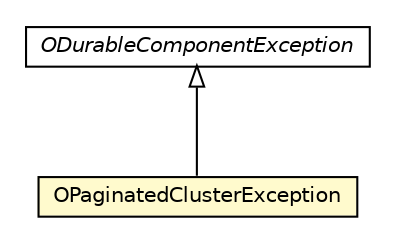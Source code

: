 #!/usr/local/bin/dot
#
# Class diagram 
# Generated by UMLGraph version R5_6-24-gf6e263 (http://www.umlgraph.org/)
#

digraph G {
	edge [fontname="Helvetica",fontsize=10,labelfontname="Helvetica",labelfontsize=10];
	node [fontname="Helvetica",fontsize=10,shape=plaintext];
	nodesep=0.25;
	ranksep=0.5;
	// com.orientechnologies.orient.core.exception.OPaginatedClusterException
	c2748777 [label=<<table title="com.orientechnologies.orient.core.exception.OPaginatedClusterException" border="0" cellborder="1" cellspacing="0" cellpadding="2" port="p" bgcolor="lemonChiffon" href="./OPaginatedClusterException.html">
		<tr><td><table border="0" cellspacing="0" cellpadding="1">
<tr><td align="center" balign="center"> OPaginatedClusterException </td></tr>
		</table></td></tr>
		</table>>, URL="./OPaginatedClusterException.html", fontname="Helvetica", fontcolor="black", fontsize=10.0];
	// com.orientechnologies.orient.core.exception.ODurableComponentException
	c2748789 [label=<<table title="com.orientechnologies.orient.core.exception.ODurableComponentException" border="0" cellborder="1" cellspacing="0" cellpadding="2" port="p" href="./ODurableComponentException.html">
		<tr><td><table border="0" cellspacing="0" cellpadding="1">
<tr><td align="center" balign="center"><font face="Helvetica-Oblique"> ODurableComponentException </font></td></tr>
		</table></td></tr>
		</table>>, URL="./ODurableComponentException.html", fontname="Helvetica", fontcolor="black", fontsize=10.0];
	//com.orientechnologies.orient.core.exception.OPaginatedClusterException extends com.orientechnologies.orient.core.exception.ODurableComponentException
	c2748789:p -> c2748777:p [dir=back,arrowtail=empty];
}

